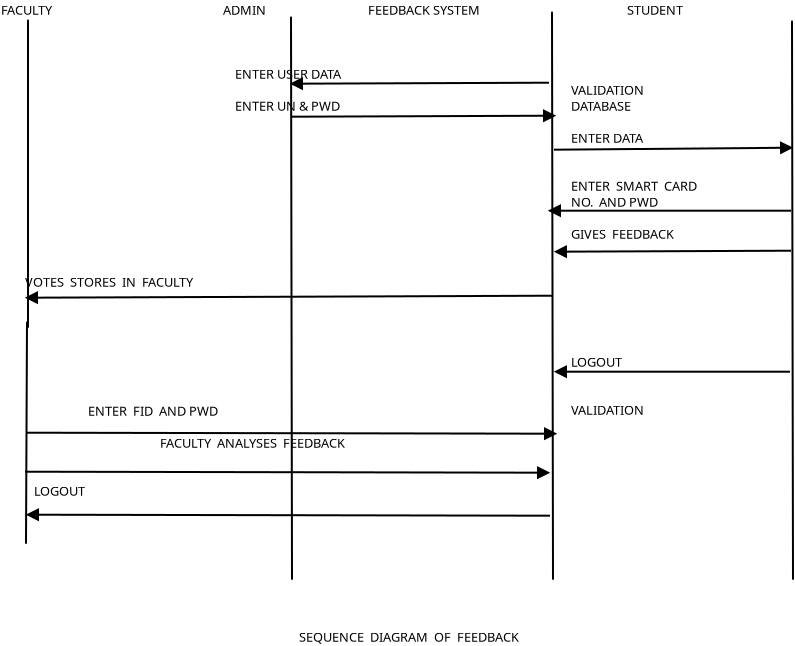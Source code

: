 <?xml version="1.0" encoding="UTF-8"?>
<dia:diagram xmlns:dia="http://www.lysator.liu.se/~alla/dia/">
  <dia:layer name="Background" visible="true" active="true">
    <dia:object type="Standard - Text" version="1" id="O0">
      <dia:attribute name="obj_pos">
        <dia:point val="6.45,3.1"/>
      </dia:attribute>
      <dia:attribute name="obj_bb">
        <dia:rectangle val="6.45,2.441;47.314,16.871"/>
      </dia:attribute>
      <dia:attribute name="text">
        <dia:composite type="text">
          <dia:attribute name="string">
            <dia:string>#FACULTY                                                         ADMIN                                  FEEDBACK SYSTEM                                                 STUDENT



                                                                              ENTER USER DATA

                                                                              ENTER UN &amp; PWD










        VOTES  STORES  IN  FACULTY#</dia:string>
          </dia:attribute>
          <dia:attribute name="font">
            <dia:font family="sans" style="0" name="Helvetica"/>
          </dia:attribute>
          <dia:attribute name="height">
            <dia:real val="0.8"/>
          </dia:attribute>
          <dia:attribute name="pos">
            <dia:point val="6.45,3.1"/>
          </dia:attribute>
          <dia:attribute name="color">
            <dia:color val="#000000"/>
          </dia:attribute>
          <dia:attribute name="alignment">
            <dia:enum val="0"/>
          </dia:attribute>
        </dia:composite>
      </dia:attribute>
      <dia:attribute name="valign">
        <dia:enum val="3"/>
      </dia:attribute>
    </dia:object>
    <dia:object type="Standard - Line" version="0" id="O1">
      <dia:attribute name="obj_pos">
        <dia:point val="7.8,3.35"/>
      </dia:attribute>
      <dia:attribute name="obj_bb">
        <dia:rectangle val="7.75,3.3;7.85,18.8"/>
      </dia:attribute>
      <dia:attribute name="conn_endpoints">
        <dia:point val="7.8,3.35"/>
        <dia:point val="7.8,18.75"/>
      </dia:attribute>
      <dia:attribute name="numcp">
        <dia:int val="1"/>
      </dia:attribute>
    </dia:object>
    <dia:object type="Standard - Text" version="1" id="O2">
      <dia:attribute name="obj_pos">
        <dia:point val="34.95,6.3"/>
      </dia:attribute>
      <dia:attribute name="obj_bb">
        <dia:rectangle val="34.95,5.641;41.299,25.671"/>
      </dia:attribute>
      <dia:attribute name="text">
        <dia:composite type="text">
          <dia:attribute name="string">
            <dia:string>#
VALIDATION
DATABASE

ENTER DATA


ENTER  SMART  CARD
NO.  AND PWD

GIVES  FEEDBACK







LOGOUT


VALIDATION


#</dia:string>
          </dia:attribute>
          <dia:attribute name="font">
            <dia:font family="sans" style="0" name="Helvetica"/>
          </dia:attribute>
          <dia:attribute name="height">
            <dia:real val="0.8"/>
          </dia:attribute>
          <dia:attribute name="pos">
            <dia:point val="34.95,6.3"/>
          </dia:attribute>
          <dia:attribute name="color">
            <dia:color val="#000000"/>
          </dia:attribute>
          <dia:attribute name="alignment">
            <dia:enum val="0"/>
          </dia:attribute>
        </dia:composite>
      </dia:attribute>
      <dia:attribute name="valign">
        <dia:enum val="3"/>
      </dia:attribute>
    </dia:object>
    <dia:object type="Standard - Text" version="1" id="O3">
      <dia:attribute name="obj_pos">
        <dia:point val="8.1,19.15"/>
      </dia:attribute>
      <dia:attribute name="obj_bb">
        <dia:rectangle val="8.1,18.491;25.899,27.321"/>
      </dia:attribute>
      <dia:attribute name="text">
        <dia:composite type="text">
          <dia:attribute name="string">
            <dia:string>#




                  ENTER  FID  AND PWD

                                          FACULTY  ANALYSES  FEEDBACK


LOGOUT#</dia:string>
          </dia:attribute>
          <dia:attribute name="font">
            <dia:font family="sans" style="0" name="Helvetica"/>
          </dia:attribute>
          <dia:attribute name="height">
            <dia:real val="0.8"/>
          </dia:attribute>
          <dia:attribute name="pos">
            <dia:point val="8.1,19.15"/>
          </dia:attribute>
          <dia:attribute name="color">
            <dia:color val="#000000"/>
          </dia:attribute>
          <dia:attribute name="alignment">
            <dia:enum val="0"/>
          </dia:attribute>
        </dia:composite>
      </dia:attribute>
      <dia:attribute name="valign">
        <dia:enum val="3"/>
      </dia:attribute>
    </dia:object>
    <dia:object type="Standard - Line" version="0" id="O4">
      <dia:attribute name="obj_pos">
        <dia:point val="7.75,18.45"/>
      </dia:attribute>
      <dia:attribute name="obj_bb">
        <dia:rectangle val="7.65,18.4;7.8,29.6"/>
      </dia:attribute>
      <dia:attribute name="conn_endpoints">
        <dia:point val="7.75,18.45"/>
        <dia:point val="7.7,29.55"/>
      </dia:attribute>
      <dia:attribute name="numcp">
        <dia:int val="1"/>
      </dia:attribute>
    </dia:object>
    <dia:object type="Standard - Line" version="0" id="O5">
      <dia:attribute name="obj_pos">
        <dia:point val="20.95,3.2"/>
      </dia:attribute>
      <dia:attribute name="obj_bb">
        <dia:rectangle val="20.9,3.15;21.05,31.4"/>
      </dia:attribute>
      <dia:attribute name="conn_endpoints">
        <dia:point val="20.95,3.2"/>
        <dia:point val="21,31.35"/>
      </dia:attribute>
      <dia:attribute name="numcp">
        <dia:int val="1"/>
      </dia:attribute>
    </dia:object>
    <dia:object type="Standard - Line" version="0" id="O6">
      <dia:attribute name="obj_pos">
        <dia:point val="34,2.95"/>
      </dia:attribute>
      <dia:attribute name="obj_bb">
        <dia:rectangle val="33.95,2.9;34.1,31.4"/>
      </dia:attribute>
      <dia:attribute name="conn_endpoints">
        <dia:point val="34,2.95"/>
        <dia:point val="34.05,31.35"/>
      </dia:attribute>
      <dia:attribute name="numcp">
        <dia:int val="1"/>
      </dia:attribute>
    </dia:object>
    <dia:object type="Standard - Line" version="0" id="O7">
      <dia:attribute name="obj_pos">
        <dia:point val="46,3.4"/>
      </dia:attribute>
      <dia:attribute name="obj_bb">
        <dia:rectangle val="45.95,3.35;46.1,31.4"/>
      </dia:attribute>
      <dia:attribute name="conn_endpoints">
        <dia:point val="46,3.4"/>
        <dia:point val="46.05,31.35"/>
      </dia:attribute>
      <dia:attribute name="numcp">
        <dia:int val="1"/>
      </dia:attribute>
    </dia:object>
    <dia:object type="Standard - Line" version="0" id="O8">
      <dia:attribute name="obj_pos">
        <dia:point val="20.95,6.55"/>
      </dia:attribute>
      <dia:attribute name="obj_bb">
        <dia:rectangle val="20.888,6.217;33.9,6.879"/>
      </dia:attribute>
      <dia:attribute name="conn_endpoints">
        <dia:point val="20.95,6.55"/>
        <dia:point val="33.85,6.5"/>
      </dia:attribute>
      <dia:attribute name="numcp">
        <dia:int val="1"/>
      </dia:attribute>
      <dia:attribute name="start_arrow">
        <dia:enum val="3"/>
      </dia:attribute>
      <dia:attribute name="start_arrow_length">
        <dia:real val="0.5"/>
      </dia:attribute>
      <dia:attribute name="start_arrow_width">
        <dia:real val="0.5"/>
      </dia:attribute>
    </dia:object>
    <dia:object type="Standard - Line" version="0" id="O9">
      <dia:attribute name="obj_pos">
        <dia:point val="34.025,17.15"/>
      </dia:attribute>
      <dia:attribute name="obj_bb">
        <dia:rectangle val="7.588,16.917;34.075,17.579"/>
      </dia:attribute>
      <dia:attribute name="conn_endpoints">
        <dia:point val="34.025,17.15"/>
        <dia:point val="7.7,17.25"/>
      </dia:attribute>
      <dia:attribute name="numcp">
        <dia:int val="1"/>
      </dia:attribute>
      <dia:attribute name="end_arrow">
        <dia:enum val="3"/>
      </dia:attribute>
      <dia:attribute name="end_arrow_length">
        <dia:real val="0.5"/>
      </dia:attribute>
      <dia:attribute name="end_arrow_width">
        <dia:real val="0.5"/>
      </dia:attribute>
      <dia:connections>
        <dia:connection handle="0" to="O6" connection="0"/>
      </dia:connections>
    </dia:object>
    <dia:object type="Standard - Line" version="0" id="O10">
      <dia:attribute name="obj_pos">
        <dia:point val="21,8.2"/>
      </dia:attribute>
      <dia:attribute name="obj_bb">
        <dia:rectangle val="20.95,7.821;34.262,8.483"/>
      </dia:attribute>
      <dia:attribute name="conn_endpoints">
        <dia:point val="21,8.2"/>
        <dia:point val="34.15,8.15"/>
      </dia:attribute>
      <dia:attribute name="numcp">
        <dia:int val="1"/>
      </dia:attribute>
      <dia:attribute name="end_arrow">
        <dia:enum val="3"/>
      </dia:attribute>
      <dia:attribute name="end_arrow_length">
        <dia:real val="0.5"/>
      </dia:attribute>
      <dia:attribute name="end_arrow_width">
        <dia:real val="0.5"/>
      </dia:attribute>
    </dia:object>
    <dia:object type="Standard - Line" version="0" id="O11">
      <dia:attribute name="obj_pos">
        <dia:point val="34.1,9.85"/>
      </dia:attribute>
      <dia:attribute name="obj_bb">
        <dia:rectangle val="34.05,9.424;46.112,10.085"/>
      </dia:attribute>
      <dia:attribute name="conn_endpoints">
        <dia:point val="34.1,9.85"/>
        <dia:point val="46,9.75"/>
      </dia:attribute>
      <dia:attribute name="numcp">
        <dia:int val="1"/>
      </dia:attribute>
      <dia:attribute name="end_arrow">
        <dia:enum val="3"/>
      </dia:attribute>
      <dia:attribute name="end_arrow_length">
        <dia:real val="0.5"/>
      </dia:attribute>
      <dia:attribute name="end_arrow_width">
        <dia:real val="0.5"/>
      </dia:attribute>
    </dia:object>
    <dia:object type="Standard - Line" version="0" id="O12">
      <dia:attribute name="obj_pos">
        <dia:point val="45.95,12.9"/>
      </dia:attribute>
      <dia:attribute name="obj_bb">
        <dia:rectangle val="33.738,12.569;46,13.231"/>
      </dia:attribute>
      <dia:attribute name="conn_endpoints">
        <dia:point val="45.95,12.9"/>
        <dia:point val="33.85,12.9"/>
      </dia:attribute>
      <dia:attribute name="numcp">
        <dia:int val="1"/>
      </dia:attribute>
      <dia:attribute name="end_arrow">
        <dia:enum val="3"/>
      </dia:attribute>
      <dia:attribute name="end_arrow_length">
        <dia:real val="0.5"/>
      </dia:attribute>
      <dia:attribute name="end_arrow_width">
        <dia:real val="0.5"/>
      </dia:attribute>
    </dia:object>
    <dia:object type="Standard - Line" version="0" id="O13">
      <dia:attribute name="obj_pos">
        <dia:point val="45.95,14.9"/>
      </dia:attribute>
      <dia:attribute name="obj_bb">
        <dia:rectangle val="34.038,14.617;46.0,15.279"/>
      </dia:attribute>
      <dia:attribute name="conn_endpoints">
        <dia:point val="45.95,14.9"/>
        <dia:point val="34.15,14.95"/>
      </dia:attribute>
      <dia:attribute name="numcp">
        <dia:int val="1"/>
      </dia:attribute>
      <dia:attribute name="end_arrow">
        <dia:enum val="3"/>
      </dia:attribute>
      <dia:attribute name="end_arrow_length">
        <dia:real val="0.5"/>
      </dia:attribute>
      <dia:attribute name="end_arrow_width">
        <dia:real val="0.5"/>
      </dia:attribute>
    </dia:object>
    <dia:object type="Standard - Line" version="0" id="O14">
      <dia:attribute name="obj_pos">
        <dia:point val="45.9,20.95"/>
      </dia:attribute>
      <dia:attribute name="obj_bb">
        <dia:rectangle val="34.038,20.619;45.95,21.281"/>
      </dia:attribute>
      <dia:attribute name="conn_endpoints">
        <dia:point val="45.9,20.95"/>
        <dia:point val="34.15,20.95"/>
      </dia:attribute>
      <dia:attribute name="numcp">
        <dia:int val="1"/>
      </dia:attribute>
      <dia:attribute name="end_arrow">
        <dia:enum val="3"/>
      </dia:attribute>
      <dia:attribute name="end_arrow_length">
        <dia:real val="0.5"/>
      </dia:attribute>
      <dia:attribute name="end_arrow_width">
        <dia:real val="0.5"/>
      </dia:attribute>
    </dia:object>
    <dia:object type="Standard - Line" version="0" id="O15">
      <dia:attribute name="obj_pos">
        <dia:point val="7.725,24"/>
      </dia:attribute>
      <dia:attribute name="obj_bb">
        <dia:rectangle val="7.675,23.718;34.312,24.38"/>
      </dia:attribute>
      <dia:attribute name="conn_endpoints">
        <dia:point val="7.725,24"/>
        <dia:point val="34.2,24.05"/>
      </dia:attribute>
      <dia:attribute name="numcp">
        <dia:int val="1"/>
      </dia:attribute>
      <dia:attribute name="end_arrow">
        <dia:enum val="3"/>
      </dia:attribute>
      <dia:attribute name="end_arrow_length">
        <dia:real val="0.5"/>
      </dia:attribute>
      <dia:attribute name="end_arrow_width">
        <dia:real val="0.5"/>
      </dia:attribute>
      <dia:connections>
        <dia:connection handle="0" to="O4" connection="0"/>
      </dia:connections>
    </dia:object>
    <dia:object type="Standard - Line" version="0" id="O16">
      <dia:attribute name="obj_pos">
        <dia:point val="7.65,25.95"/>
      </dia:attribute>
      <dia:attribute name="obj_bb">
        <dia:rectangle val="7.6,25.668;33.962,26.33"/>
      </dia:attribute>
      <dia:attribute name="conn_endpoints">
        <dia:point val="7.65,25.95"/>
        <dia:point val="33.85,26.0"/>
      </dia:attribute>
      <dia:attribute name="numcp">
        <dia:int val="1"/>
      </dia:attribute>
      <dia:attribute name="end_arrow">
        <dia:enum val="3"/>
      </dia:attribute>
      <dia:attribute name="end_arrow_length">
        <dia:real val="0.5"/>
      </dia:attribute>
      <dia:attribute name="end_arrow_width">
        <dia:real val="0.5"/>
      </dia:attribute>
    </dia:object>
    <dia:object type="Standard - Line" version="0" id="O17">
      <dia:attribute name="obj_pos">
        <dia:point val="33.9,28.15"/>
      </dia:attribute>
      <dia:attribute name="obj_bb">
        <dia:rectangle val="7.638,27.77;33.95,28.432"/>
      </dia:attribute>
      <dia:attribute name="conn_endpoints">
        <dia:point val="33.9,28.15"/>
        <dia:point val="7.75,28.1"/>
      </dia:attribute>
      <dia:attribute name="numcp">
        <dia:int val="1"/>
      </dia:attribute>
      <dia:attribute name="end_arrow">
        <dia:enum val="3"/>
      </dia:attribute>
      <dia:attribute name="end_arrow_length">
        <dia:real val="0.5"/>
      </dia:attribute>
      <dia:attribute name="end_arrow_width">
        <dia:real val="0.5"/>
      </dia:attribute>
    </dia:object>
    <dia:object type="Standard - Text" version="1" id="O18">
      <dia:attribute name="obj_pos">
        <dia:point val="21.35,34.45"/>
      </dia:attribute>
      <dia:attribute name="obj_bb">
        <dia:rectangle val="21.35,33.791;32.257,34.621"/>
      </dia:attribute>
      <dia:attribute name="text">
        <dia:composite type="text">
          <dia:attribute name="string">
            <dia:string>#SEQUENCE  DIAGRAM  OF  FEEDBACK#</dia:string>
          </dia:attribute>
          <dia:attribute name="font">
            <dia:font family="sans" style="0" name="Helvetica"/>
          </dia:attribute>
          <dia:attribute name="height">
            <dia:real val="0.8"/>
          </dia:attribute>
          <dia:attribute name="pos">
            <dia:point val="21.35,34.45"/>
          </dia:attribute>
          <dia:attribute name="color">
            <dia:color val="#000000"/>
          </dia:attribute>
          <dia:attribute name="alignment">
            <dia:enum val="0"/>
          </dia:attribute>
        </dia:composite>
      </dia:attribute>
      <dia:attribute name="valign">
        <dia:enum val="3"/>
      </dia:attribute>
    </dia:object>
  </dia:layer>
</dia:diagram>
